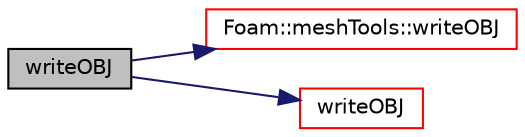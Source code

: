 digraph "writeOBJ"
{
  bgcolor="transparent";
  edge [fontname="Helvetica",fontsize="10",labelfontname="Helvetica",labelfontsize="10"];
  node [fontname="Helvetica",fontsize="10",shape=record];
  rankdir="LR";
  Node1 [label="writeOBJ",height=0.2,width=0.4,color="black", fillcolor="grey75", style="filled", fontcolor="black"];
  Node1 -> Node2 [color="midnightblue",fontsize="10",style="solid",fontname="Helvetica"];
  Node2 [label="Foam::meshTools::writeOBJ",height=0.2,width=0.4,color="red",URL="$a10993.html#afd76c6ccc8ee4a5957f0232218167c17",tooltip="Write obj representation of point. "];
  Node1 -> Node3 [color="midnightblue",fontsize="10",style="solid",fontname="Helvetica"];
  Node3 [label="writeOBJ",height=0.2,width=0.4,color="red",URL="$a00426.html#afd76c6ccc8ee4a5957f0232218167c17",tooltip="Write point in OBJ format. "];
}

